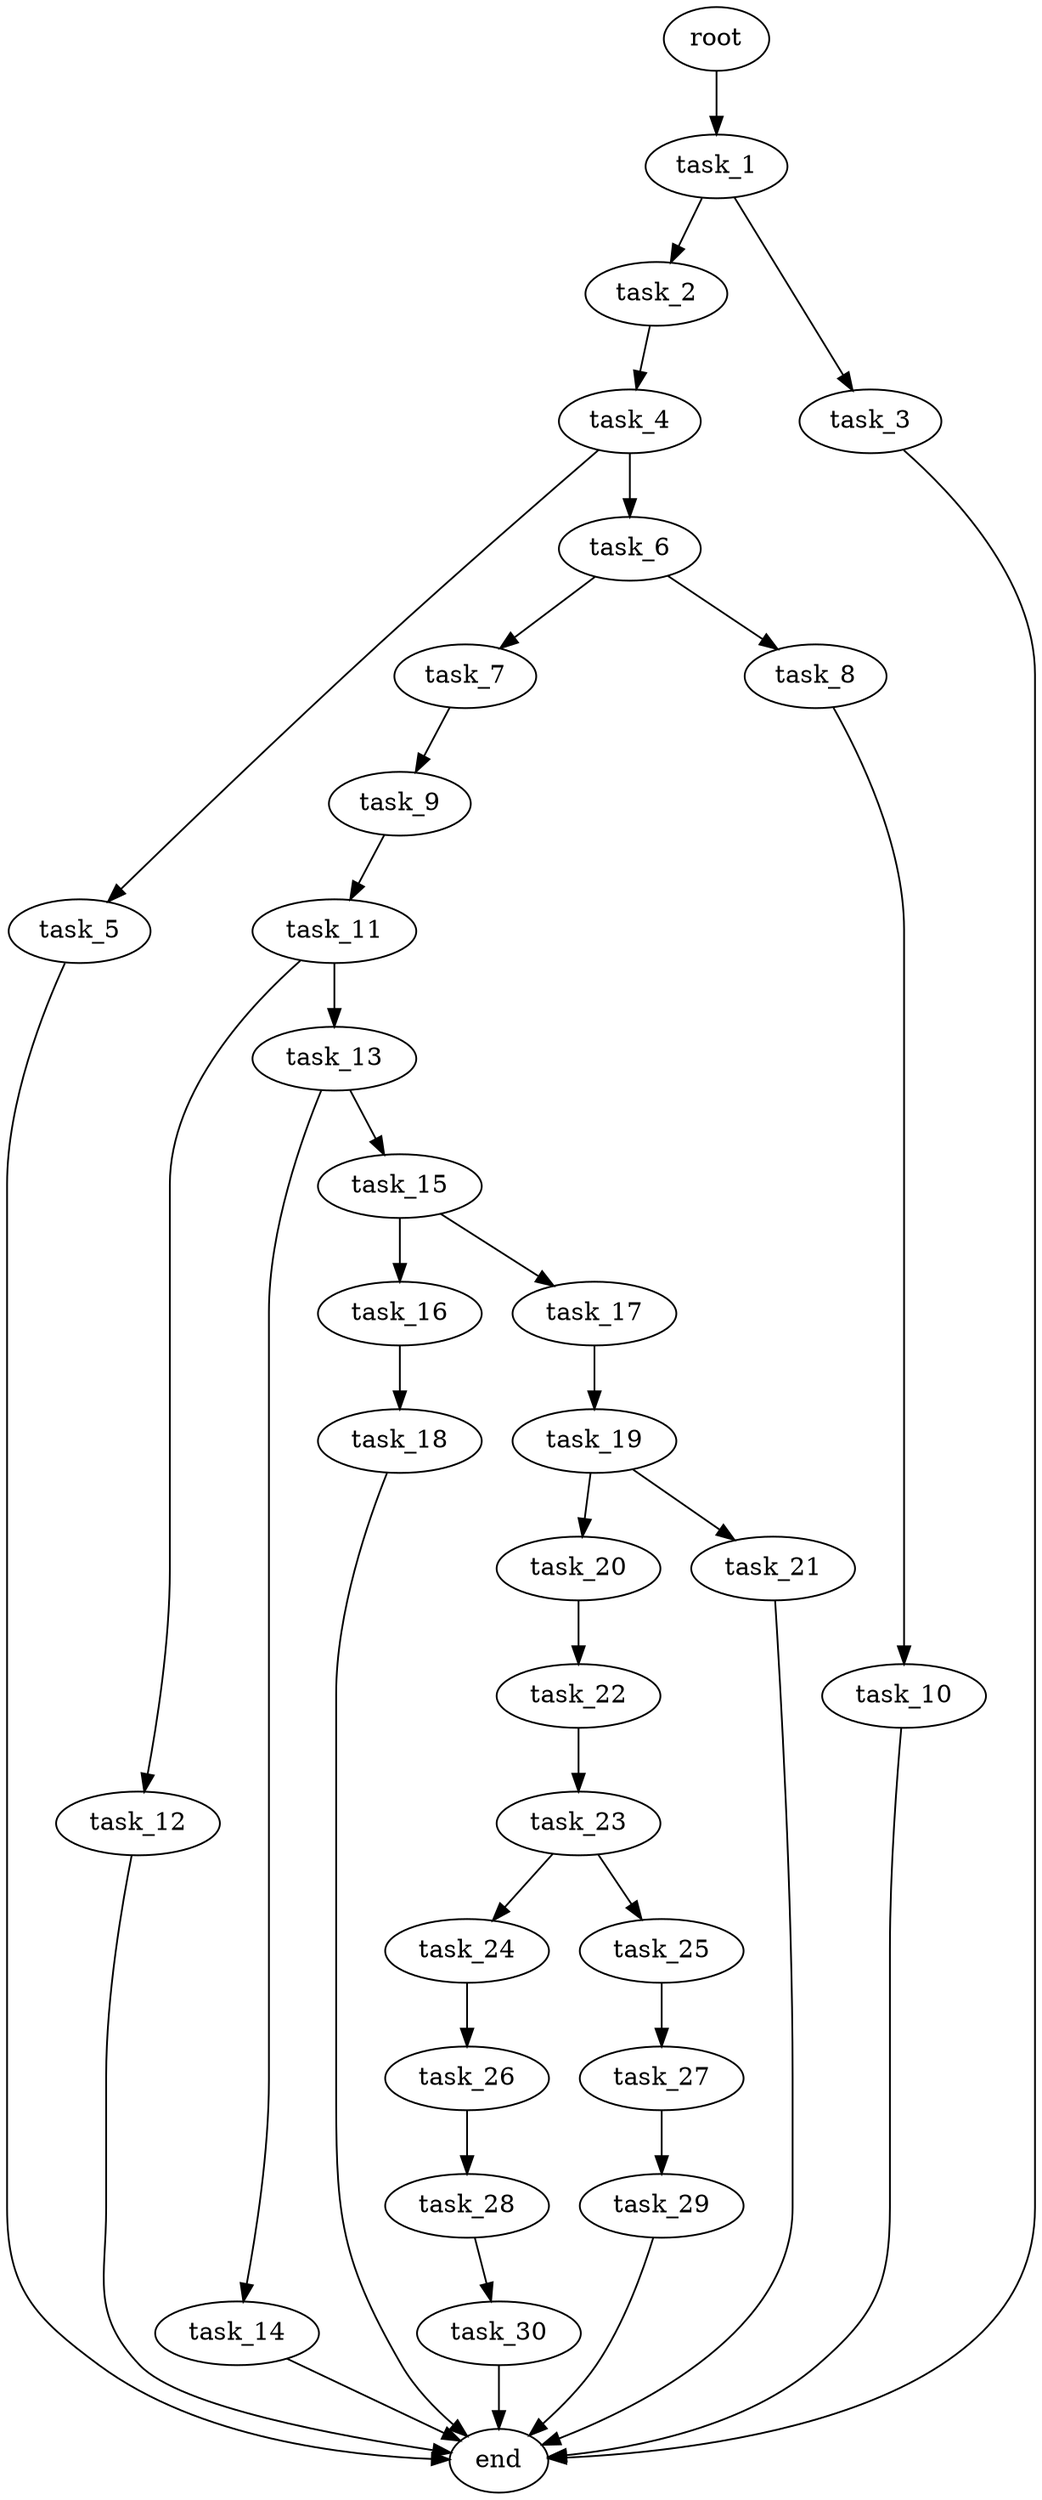 digraph G {
  root [size="0.000000e+00"];
  task_1 [size="5.659715e+09"];
  task_2 [size="7.925402e+09"];
  task_3 [size="1.700667e+09"];
  task_4 [size="7.906045e+08"];
  task_5 [size="8.708525e+09"];
  task_6 [size="6.197484e+09"];
  task_7 [size="2.409057e+09"];
  task_8 [size="9.128377e+09"];
  task_9 [size="1.432034e+09"];
  task_10 [size="4.612038e+09"];
  task_11 [size="2.540519e+09"];
  task_12 [size="2.554012e+09"];
  task_13 [size="9.496492e+07"];
  task_14 [size="8.046526e+09"];
  task_15 [size="9.012193e+09"];
  task_16 [size="6.776431e+09"];
  task_17 [size="1.580598e+09"];
  task_18 [size="4.417856e+09"];
  task_19 [size="3.456311e+09"];
  task_20 [size="5.876129e+09"];
  task_21 [size="6.389748e+09"];
  task_22 [size="4.243665e+09"];
  task_23 [size="2.501732e+09"];
  task_24 [size="8.453194e+09"];
  task_25 [size="1.992971e+09"];
  task_26 [size="3.847548e+09"];
  task_27 [size="4.832597e+09"];
  task_28 [size="2.372820e+09"];
  task_29 [size="5.719655e+09"];
  task_30 [size="5.748544e+09"];
  end [size="0.000000e+00"];

  root -> task_1 [size="1.000000e-12"];
  task_1 -> task_2 [size="7.925402e+08"];
  task_1 -> task_3 [size="1.700667e+08"];
  task_2 -> task_4 [size="7.906045e+07"];
  task_3 -> end [size="1.000000e-12"];
  task_4 -> task_5 [size="8.708525e+08"];
  task_4 -> task_6 [size="6.197484e+08"];
  task_5 -> end [size="1.000000e-12"];
  task_6 -> task_7 [size="2.409057e+08"];
  task_6 -> task_8 [size="9.128377e+08"];
  task_7 -> task_9 [size="1.432034e+08"];
  task_8 -> task_10 [size="4.612038e+08"];
  task_9 -> task_11 [size="2.540519e+08"];
  task_10 -> end [size="1.000000e-12"];
  task_11 -> task_12 [size="2.554012e+08"];
  task_11 -> task_13 [size="9.496492e+06"];
  task_12 -> end [size="1.000000e-12"];
  task_13 -> task_14 [size="8.046526e+08"];
  task_13 -> task_15 [size="9.012193e+08"];
  task_14 -> end [size="1.000000e-12"];
  task_15 -> task_16 [size="6.776431e+08"];
  task_15 -> task_17 [size="1.580598e+08"];
  task_16 -> task_18 [size="4.417856e+08"];
  task_17 -> task_19 [size="3.456311e+08"];
  task_18 -> end [size="1.000000e-12"];
  task_19 -> task_20 [size="5.876129e+08"];
  task_19 -> task_21 [size="6.389748e+08"];
  task_20 -> task_22 [size="4.243665e+08"];
  task_21 -> end [size="1.000000e-12"];
  task_22 -> task_23 [size="2.501732e+08"];
  task_23 -> task_24 [size="8.453194e+08"];
  task_23 -> task_25 [size="1.992971e+08"];
  task_24 -> task_26 [size="3.847548e+08"];
  task_25 -> task_27 [size="4.832597e+08"];
  task_26 -> task_28 [size="2.372820e+08"];
  task_27 -> task_29 [size="5.719655e+08"];
  task_28 -> task_30 [size="5.748544e+08"];
  task_29 -> end [size="1.000000e-12"];
  task_30 -> end [size="1.000000e-12"];
}
